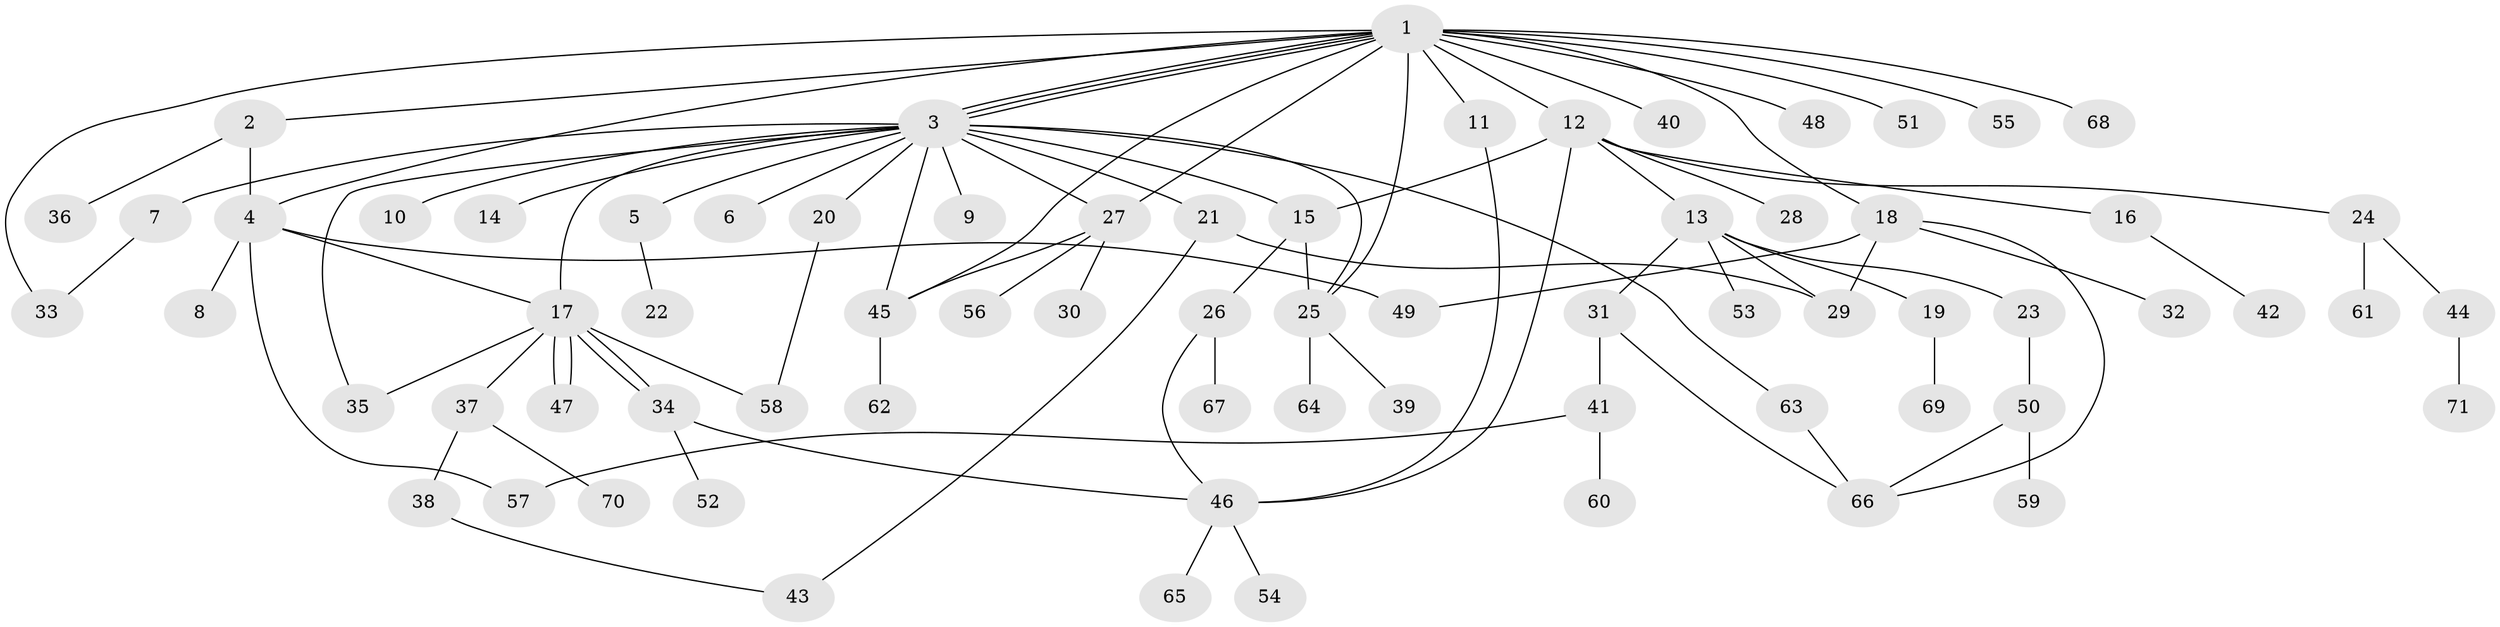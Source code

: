 // coarse degree distribution, {17: 0.02, 2: 0.2, 16: 0.02, 6: 0.04, 1: 0.48, 11: 0.02, 9: 0.02, 4: 0.06, 3: 0.12, 5: 0.02}
// Generated by graph-tools (version 1.1) at 2025/51/02/27/25 19:51:55]
// undirected, 71 vertices, 96 edges
graph export_dot {
graph [start="1"]
  node [color=gray90,style=filled];
  1;
  2;
  3;
  4;
  5;
  6;
  7;
  8;
  9;
  10;
  11;
  12;
  13;
  14;
  15;
  16;
  17;
  18;
  19;
  20;
  21;
  22;
  23;
  24;
  25;
  26;
  27;
  28;
  29;
  30;
  31;
  32;
  33;
  34;
  35;
  36;
  37;
  38;
  39;
  40;
  41;
  42;
  43;
  44;
  45;
  46;
  47;
  48;
  49;
  50;
  51;
  52;
  53;
  54;
  55;
  56;
  57;
  58;
  59;
  60;
  61;
  62;
  63;
  64;
  65;
  66;
  67;
  68;
  69;
  70;
  71;
  1 -- 2;
  1 -- 3;
  1 -- 3;
  1 -- 3;
  1 -- 4;
  1 -- 11;
  1 -- 12;
  1 -- 18;
  1 -- 25;
  1 -- 27;
  1 -- 33;
  1 -- 40;
  1 -- 45;
  1 -- 48;
  1 -- 51;
  1 -- 55;
  1 -- 68;
  2 -- 4;
  2 -- 36;
  3 -- 5;
  3 -- 6;
  3 -- 7;
  3 -- 9;
  3 -- 10;
  3 -- 14;
  3 -- 15;
  3 -- 17;
  3 -- 20;
  3 -- 21;
  3 -- 25;
  3 -- 27;
  3 -- 35;
  3 -- 45;
  3 -- 63;
  4 -- 8;
  4 -- 17;
  4 -- 49;
  4 -- 57;
  5 -- 22;
  7 -- 33;
  11 -- 46;
  12 -- 13;
  12 -- 15;
  12 -- 16;
  12 -- 24;
  12 -- 28;
  12 -- 46;
  13 -- 19;
  13 -- 23;
  13 -- 29;
  13 -- 31;
  13 -- 53;
  15 -- 25;
  15 -- 26;
  16 -- 42;
  17 -- 34;
  17 -- 34;
  17 -- 35;
  17 -- 37;
  17 -- 47;
  17 -- 47;
  17 -- 58;
  18 -- 29;
  18 -- 32;
  18 -- 49;
  18 -- 66;
  19 -- 69;
  20 -- 58;
  21 -- 29;
  21 -- 43;
  23 -- 50;
  24 -- 44;
  24 -- 61;
  25 -- 39;
  25 -- 64;
  26 -- 46;
  26 -- 67;
  27 -- 30;
  27 -- 45;
  27 -- 56;
  31 -- 41;
  31 -- 66;
  34 -- 46;
  34 -- 52;
  37 -- 38;
  37 -- 70;
  38 -- 43;
  41 -- 57;
  41 -- 60;
  44 -- 71;
  45 -- 62;
  46 -- 54;
  46 -- 65;
  50 -- 59;
  50 -- 66;
  63 -- 66;
}
